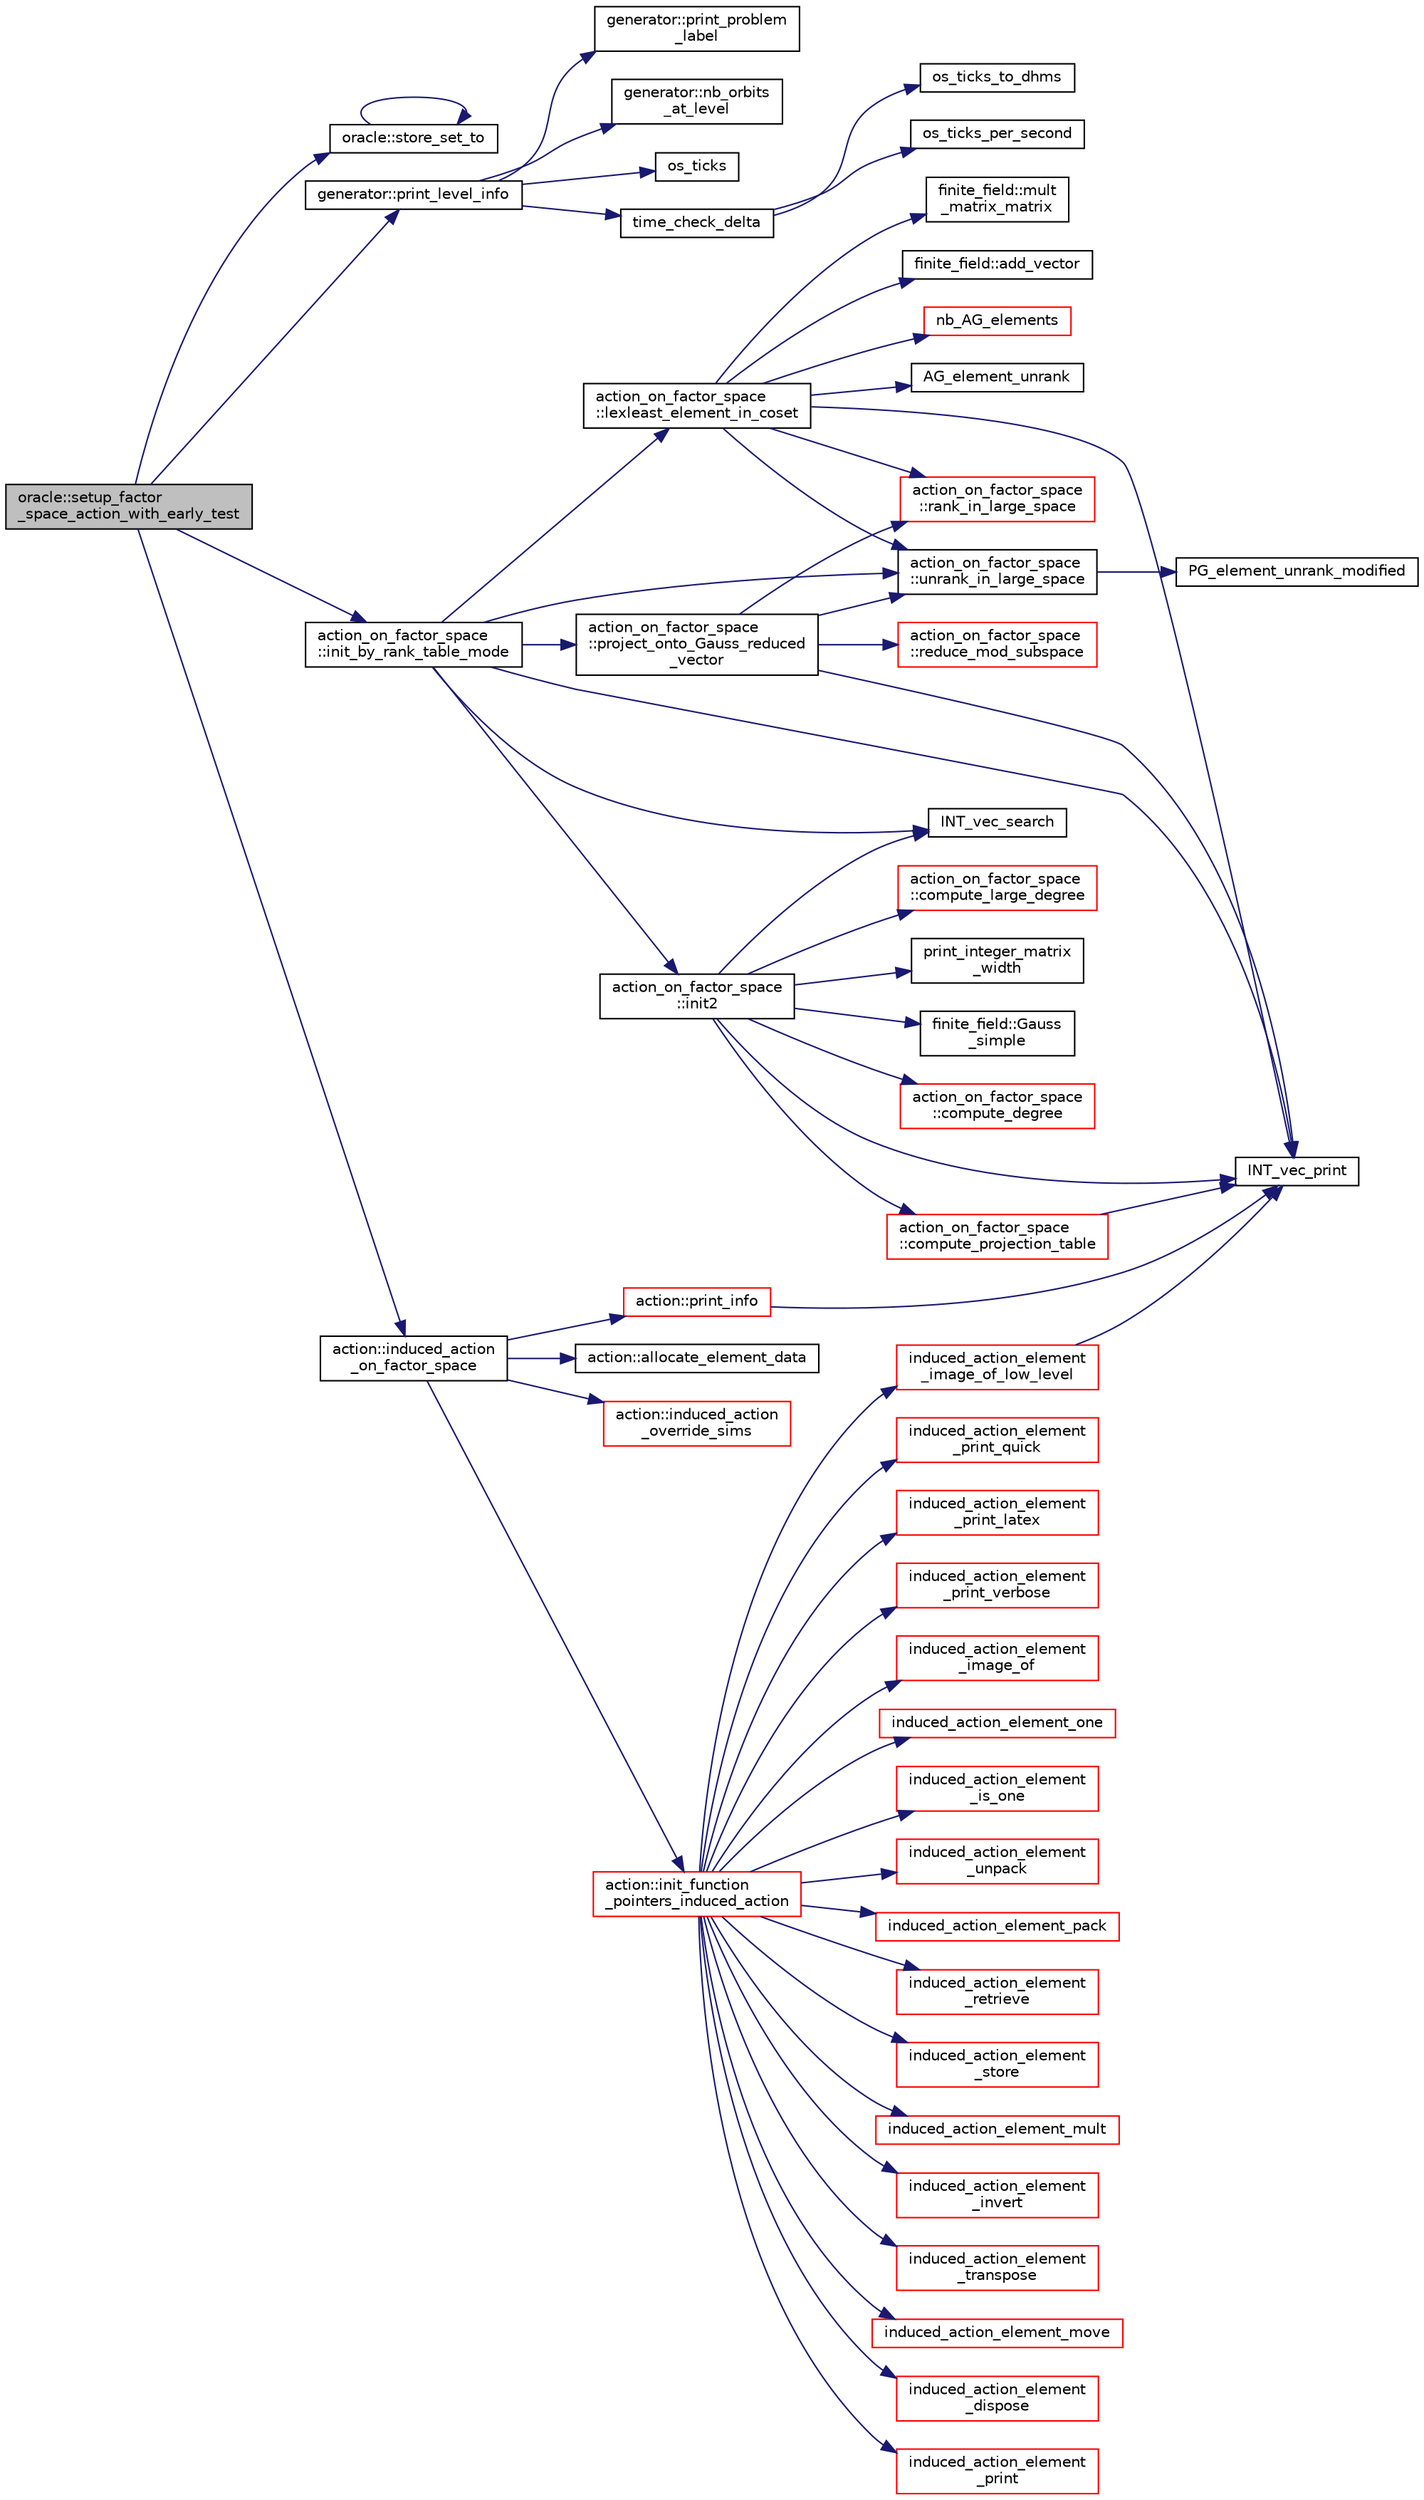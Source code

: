 digraph "oracle::setup_factor_space_action_with_early_test"
{
  edge [fontname="Helvetica",fontsize="10",labelfontname="Helvetica",labelfontsize="10"];
  node [fontname="Helvetica",fontsize="10",shape=record];
  rankdir="LR";
  Node8747 [label="oracle::setup_factor\l_space_action_with_early_test",height=0.2,width=0.4,color="black", fillcolor="grey75", style="filled", fontcolor="black"];
  Node8747 -> Node8748 [color="midnightblue",fontsize="10",style="solid",fontname="Helvetica"];
  Node8748 [label="oracle::store_set_to",height=0.2,width=0.4,color="black", fillcolor="white", style="filled",URL="$d7/da7/classoracle.html#a4489d03d342f31d1e64632ce4d0e700d"];
  Node8748 -> Node8748 [color="midnightblue",fontsize="10",style="solid",fontname="Helvetica"];
  Node8747 -> Node8749 [color="midnightblue",fontsize="10",style="solid",fontname="Helvetica"];
  Node8749 [label="generator::print_level_info",height=0.2,width=0.4,color="black", fillcolor="white", style="filled",URL="$d7/d73/classgenerator.html#aeef1b9fe6115b67be42d7cb3206fddd2"];
  Node8749 -> Node8750 [color="midnightblue",fontsize="10",style="solid",fontname="Helvetica"];
  Node8750 [label="os_ticks",height=0.2,width=0.4,color="black", fillcolor="white", style="filled",URL="$d5/db4/io__and__os_8h.html#a3da6d2b09e35d569adb7101dffcb5224"];
  Node8749 -> Node8751 [color="midnightblue",fontsize="10",style="solid",fontname="Helvetica"];
  Node8751 [label="time_check_delta",height=0.2,width=0.4,color="black", fillcolor="white", style="filled",URL="$d9/d60/discreta_8h.html#a89a8565e34c7dcbb97180cd6af7454a1"];
  Node8751 -> Node8752 [color="midnightblue",fontsize="10",style="solid",fontname="Helvetica"];
  Node8752 [label="os_ticks_per_second",height=0.2,width=0.4,color="black", fillcolor="white", style="filled",URL="$d5/db4/io__and__os_8h.html#a1b35e7a094dfde9db39ae352c9c17042"];
  Node8751 -> Node8753 [color="midnightblue",fontsize="10",style="solid",fontname="Helvetica"];
  Node8753 [label="os_ticks_to_dhms",height=0.2,width=0.4,color="black", fillcolor="white", style="filled",URL="$d5/db4/io__and__os_8h.html#a0d715587fd9b8ab4e2bc822a2be313ba"];
  Node8749 -> Node8754 [color="midnightblue",fontsize="10",style="solid",fontname="Helvetica"];
  Node8754 [label="generator::print_problem\l_label",height=0.2,width=0.4,color="black", fillcolor="white", style="filled",URL="$d7/d73/classgenerator.html#a06d3c064ba84ebe8db3537e6273f16c3"];
  Node8749 -> Node8755 [color="midnightblue",fontsize="10",style="solid",fontname="Helvetica"];
  Node8755 [label="generator::nb_orbits\l_at_level",height=0.2,width=0.4,color="black", fillcolor="white", style="filled",URL="$d7/d73/classgenerator.html#a020f3d8378448310d044a4a24fadf301"];
  Node8747 -> Node8756 [color="midnightblue",fontsize="10",style="solid",fontname="Helvetica"];
  Node8756 [label="action_on_factor_space\l::init_by_rank_table_mode",height=0.2,width=0.4,color="black", fillcolor="white", style="filled",URL="$d5/d25/classaction__on__factor__space.html#a646e085b55e8160d943415c0238b5906"];
  Node8756 -> Node8757 [color="midnightblue",fontsize="10",style="solid",fontname="Helvetica"];
  Node8757 [label="action_on_factor_space\l::unrank_in_large_space",height=0.2,width=0.4,color="black", fillcolor="white", style="filled",URL="$d5/d25/classaction__on__factor__space.html#af2b5fc47970e8914d5d51cad78f00c52"];
  Node8757 -> Node8758 [color="midnightblue",fontsize="10",style="solid",fontname="Helvetica"];
  Node8758 [label="PG_element_unrank_modified",height=0.2,width=0.4,color="black", fillcolor="white", style="filled",URL="$d4/d67/geometry_8h.html#a83ae9b605d496f6a90345303f6efae64"];
  Node8756 -> Node8759 [color="midnightblue",fontsize="10",style="solid",fontname="Helvetica"];
  Node8759 [label="action_on_factor_space\l::init2",height=0.2,width=0.4,color="black", fillcolor="white", style="filled",URL="$d5/d25/classaction__on__factor__space.html#a19f5ed00bc68f67dd5bd331ff958df16"];
  Node8759 -> Node8760 [color="midnightblue",fontsize="10",style="solid",fontname="Helvetica"];
  Node8760 [label="print_integer_matrix\l_width",height=0.2,width=0.4,color="black", fillcolor="white", style="filled",URL="$d5/db4/io__and__os_8h.html#aa78f3e73fc2179251bd15adbcc31573f"];
  Node8759 -> Node8761 [color="midnightblue",fontsize="10",style="solid",fontname="Helvetica"];
  Node8761 [label="finite_field::Gauss\l_simple",height=0.2,width=0.4,color="black", fillcolor="white", style="filled",URL="$df/d5a/classfinite__field.html#aba4950590e24a1ce323f292cf47b3307"];
  Node8759 -> Node8762 [color="midnightblue",fontsize="10",style="solid",fontname="Helvetica"];
  Node8762 [label="INT_vec_search",height=0.2,width=0.4,color="black", fillcolor="white", style="filled",URL="$d5/de2/foundations_2data__structures_2data__structures_8h.html#ad103ef2316a1f671bdb68fd9cd9ba945"];
  Node8759 -> Node8763 [color="midnightblue",fontsize="10",style="solid",fontname="Helvetica"];
  Node8763 [label="INT_vec_print",height=0.2,width=0.4,color="black", fillcolor="white", style="filled",URL="$df/dbf/sajeeb_8_c.html#a79a5901af0b47dd0d694109543c027fe"];
  Node8759 -> Node8764 [color="midnightblue",fontsize="10",style="solid",fontname="Helvetica"];
  Node8764 [label="action_on_factor_space\l::compute_degree",height=0.2,width=0.4,color="red", fillcolor="white", style="filled",URL="$d5/d25/classaction__on__factor__space.html#a0ef6cf15b780cd56abe1bf023ab223b3"];
  Node8759 -> Node8766 [color="midnightblue",fontsize="10",style="solid",fontname="Helvetica"];
  Node8766 [label="action_on_factor_space\l::compute_large_degree",height=0.2,width=0.4,color="red", fillcolor="white", style="filled",URL="$d5/d25/classaction__on__factor__space.html#a42929ec781447a75d6f29b81aa57ae38"];
  Node8759 -> Node8767 [color="midnightblue",fontsize="10",style="solid",fontname="Helvetica"];
  Node8767 [label="action_on_factor_space\l::compute_projection_table",height=0.2,width=0.4,color="red", fillcolor="white", style="filled",URL="$d5/d25/classaction__on__factor__space.html#a7e4989900931e8841ef2b98da8f908eb"];
  Node8767 -> Node8763 [color="midnightblue",fontsize="10",style="solid",fontname="Helvetica"];
  Node8756 -> Node8795 [color="midnightblue",fontsize="10",style="solid",fontname="Helvetica"];
  Node8795 [label="action_on_factor_space\l::project_onto_Gauss_reduced\l_vector",height=0.2,width=0.4,color="black", fillcolor="white", style="filled",URL="$d5/d25/classaction__on__factor__space.html#a5fb75ffaf4e5143735b9ff8938589691"];
  Node8795 -> Node8757 [color="midnightblue",fontsize="10",style="solid",fontname="Helvetica"];
  Node8795 -> Node8763 [color="midnightblue",fontsize="10",style="solid",fontname="Helvetica"];
  Node8795 -> Node8769 [color="midnightblue",fontsize="10",style="solid",fontname="Helvetica"];
  Node8769 [label="action_on_factor_space\l::reduce_mod_subspace",height=0.2,width=0.4,color="red", fillcolor="white", style="filled",URL="$d5/d25/classaction__on__factor__space.html#a28aacf2959bc402b418f7749c23c5d6a"];
  Node8795 -> Node8788 [color="midnightblue",fontsize="10",style="solid",fontname="Helvetica"];
  Node8788 [label="action_on_factor_space\l::rank_in_large_space",height=0.2,width=0.4,color="red", fillcolor="white", style="filled",URL="$d5/d25/classaction__on__factor__space.html#aef04c8544847da7084f73981b9fde4fe"];
  Node8756 -> Node8762 [color="midnightblue",fontsize="10",style="solid",fontname="Helvetica"];
  Node8756 -> Node8763 [color="midnightblue",fontsize="10",style="solid",fontname="Helvetica"];
  Node8756 -> Node8790 [color="midnightblue",fontsize="10",style="solid",fontname="Helvetica"];
  Node8790 [label="action_on_factor_space\l::lexleast_element_in_coset",height=0.2,width=0.4,color="black", fillcolor="white", style="filled",URL="$d5/d25/classaction__on__factor__space.html#a33e754f3a9ccf760c12a3d3f40d66140"];
  Node8790 -> Node8757 [color="midnightblue",fontsize="10",style="solid",fontname="Helvetica"];
  Node8790 -> Node8763 [color="midnightblue",fontsize="10",style="solid",fontname="Helvetica"];
  Node8790 -> Node8791 [color="midnightblue",fontsize="10",style="solid",fontname="Helvetica"];
  Node8791 [label="nb_AG_elements",height=0.2,width=0.4,color="red", fillcolor="white", style="filled",URL="$d4/d67/geometry_8h.html#ab9de2574dd403dd453a0d35107f684f5"];
  Node8790 -> Node8777 [color="midnightblue",fontsize="10",style="solid",fontname="Helvetica"];
  Node8777 [label="AG_element_unrank",height=0.2,width=0.4,color="black", fillcolor="white", style="filled",URL="$d4/d67/geometry_8h.html#a4a33b86c87b2879b97cfa1327abe2885"];
  Node8790 -> Node8793 [color="midnightblue",fontsize="10",style="solid",fontname="Helvetica"];
  Node8793 [label="finite_field::mult\l_matrix_matrix",height=0.2,width=0.4,color="black", fillcolor="white", style="filled",URL="$df/d5a/classfinite__field.html#a5e28706b815838d0ec34de1fa74bc3c4"];
  Node8790 -> Node8794 [color="midnightblue",fontsize="10",style="solid",fontname="Helvetica"];
  Node8794 [label="finite_field::add_vector",height=0.2,width=0.4,color="black", fillcolor="white", style="filled",URL="$df/d5a/classfinite__field.html#a23252c462d48cc21895de6fcc0cbb59f"];
  Node8790 -> Node8788 [color="midnightblue",fontsize="10",style="solid",fontname="Helvetica"];
  Node8747 -> Node8796 [color="midnightblue",fontsize="10",style="solid",fontname="Helvetica"];
  Node8796 [label="action::induced_action\l_on_factor_space",height=0.2,width=0.4,color="black", fillcolor="white", style="filled",URL="$d2/d86/classaction.html#af501ff2aa74fb6049bee5c01cd8b909b"];
  Node8796 -> Node8797 [color="midnightblue",fontsize="10",style="solid",fontname="Helvetica"];
  Node8797 [label="action::init_function\l_pointers_induced_action",height=0.2,width=0.4,color="red", fillcolor="white", style="filled",URL="$d2/d86/classaction.html#a3b9287d084b24f7a3b9532a7589c58de"];
  Node8797 -> Node8798 [color="midnightblue",fontsize="10",style="solid",fontname="Helvetica"];
  Node8798 [label="induced_action_element\l_image_of",height=0.2,width=0.4,color="red", fillcolor="white", style="filled",URL="$dc/dd4/group__actions_8h.html#a821850d6c3988dd122de0489cd36f0f0"];
  Node8797 -> Node9174 [color="midnightblue",fontsize="10",style="solid",fontname="Helvetica"];
  Node9174 [label="induced_action_element\l_image_of_low_level",height=0.2,width=0.4,color="red", fillcolor="white", style="filled",URL="$dc/dd4/group__actions_8h.html#aa4bc5f68829829d9a41223c260c658c5"];
  Node9174 -> Node8763 [color="midnightblue",fontsize="10",style="solid",fontname="Helvetica"];
  Node8797 -> Node9176 [color="midnightblue",fontsize="10",style="solid",fontname="Helvetica"];
  Node9176 [label="induced_action_element_one",height=0.2,width=0.4,color="red", fillcolor="white", style="filled",URL="$dc/dd4/group__actions_8h.html#a11ad8abff8304e30e16403a1975a8aab"];
  Node8797 -> Node9178 [color="midnightblue",fontsize="10",style="solid",fontname="Helvetica"];
  Node9178 [label="induced_action_element\l_is_one",height=0.2,width=0.4,color="red", fillcolor="white", style="filled",URL="$dc/dd4/group__actions_8h.html#aadb6a2b56e25c82dd455de09bb4bda82"];
  Node8797 -> Node9182 [color="midnightblue",fontsize="10",style="solid",fontname="Helvetica"];
  Node9182 [label="induced_action_element\l_unpack",height=0.2,width=0.4,color="red", fillcolor="white", style="filled",URL="$dc/dd4/group__actions_8h.html#a99c6ddc3d11eeccddf87ca23badd1890"];
  Node8797 -> Node9185 [color="midnightblue",fontsize="10",style="solid",fontname="Helvetica"];
  Node9185 [label="induced_action_element_pack",height=0.2,width=0.4,color="red", fillcolor="white", style="filled",URL="$dc/dd4/group__actions_8h.html#aa80cbe650affcff950137367a431715f"];
  Node8797 -> Node9188 [color="midnightblue",fontsize="10",style="solid",fontname="Helvetica"];
  Node9188 [label="induced_action_element\l_retrieve",height=0.2,width=0.4,color="red", fillcolor="white", style="filled",URL="$dc/dd4/group__actions_8h.html#a9e51f4ab67af75d0a12a3eb7f211a5b4"];
  Node8797 -> Node9194 [color="midnightblue",fontsize="10",style="solid",fontname="Helvetica"];
  Node9194 [label="induced_action_element\l_store",height=0.2,width=0.4,color="red", fillcolor="white", style="filled",URL="$dc/dd4/group__actions_8h.html#a23d42fb239ba7e886b1fb9fc96f1a3be"];
  Node8797 -> Node9201 [color="midnightblue",fontsize="10",style="solid",fontname="Helvetica"];
  Node9201 [label="induced_action_element_mult",height=0.2,width=0.4,color="red", fillcolor="white", style="filled",URL="$dc/dd4/group__actions_8h.html#a7b00701d128922145960b4c15307113c"];
  Node8797 -> Node9203 [color="midnightblue",fontsize="10",style="solid",fontname="Helvetica"];
  Node9203 [label="induced_action_element\l_invert",height=0.2,width=0.4,color="red", fillcolor="white", style="filled",URL="$dc/dd4/group__actions_8h.html#a9b7e3c76b30897cb2b62a974e063ce12"];
  Node8797 -> Node9205 [color="midnightblue",fontsize="10",style="solid",fontname="Helvetica"];
  Node9205 [label="induced_action_element\l_transpose",height=0.2,width=0.4,color="red", fillcolor="white", style="filled",URL="$dc/dd4/group__actions_8h.html#ad1379970ade84fe3a44f26f5ec500db4"];
  Node8797 -> Node9208 [color="midnightblue",fontsize="10",style="solid",fontname="Helvetica"];
  Node9208 [label="induced_action_element_move",height=0.2,width=0.4,color="red", fillcolor="white", style="filled",URL="$dc/dd4/group__actions_8h.html#a7b319593ee737d9c1ab5bc6223377541"];
  Node8797 -> Node9210 [color="midnightblue",fontsize="10",style="solid",fontname="Helvetica"];
  Node9210 [label="induced_action_element\l_dispose",height=0.2,width=0.4,color="red", fillcolor="white", style="filled",URL="$dc/dd4/group__actions_8h.html#a5bf4e1daf5b0e799af9e065ab8046f99"];
  Node8797 -> Node9212 [color="midnightblue",fontsize="10",style="solid",fontname="Helvetica"];
  Node9212 [label="induced_action_element\l_print",height=0.2,width=0.4,color="red", fillcolor="white", style="filled",URL="$dc/dd4/group__actions_8h.html#a670952bd230bf34b82f276deab684d23"];
  Node8797 -> Node9216 [color="midnightblue",fontsize="10",style="solid",fontname="Helvetica"];
  Node9216 [label="induced_action_element\l_print_quick",height=0.2,width=0.4,color="red", fillcolor="white", style="filled",URL="$dc/dd4/group__actions_8h.html#a91760d711eca781aa4dbee22a5fc0168"];
  Node8797 -> Node9217 [color="midnightblue",fontsize="10",style="solid",fontname="Helvetica"];
  Node9217 [label="induced_action_element\l_print_latex",height=0.2,width=0.4,color="red", fillcolor="white", style="filled",URL="$dc/dd4/group__actions_8h.html#a962508fbbbac127426c42fe5d0f147ab"];
  Node8797 -> Node9220 [color="midnightblue",fontsize="10",style="solid",fontname="Helvetica"];
  Node9220 [label="induced_action_element\l_print_verbose",height=0.2,width=0.4,color="red", fillcolor="white", style="filled",URL="$dc/dd4/group__actions_8h.html#a647a452eeefdaed4834375175fec37fc"];
  Node8796 -> Node9230 [color="midnightblue",fontsize="10",style="solid",fontname="Helvetica"];
  Node9230 [label="action::allocate_element_data",height=0.2,width=0.4,color="black", fillcolor="white", style="filled",URL="$d2/d86/classaction.html#adc5f98db8315bfd17fcd2fbb437d8f60"];
  Node8796 -> Node9231 [color="midnightblue",fontsize="10",style="solid",fontname="Helvetica"];
  Node9231 [label="action::induced_action\l_override_sims",height=0.2,width=0.4,color="red", fillcolor="white", style="filled",URL="$d2/d86/classaction.html#ac8cc7d4543f6ef75a04777bd82ca244b"];
  Node8796 -> Node9233 [color="midnightblue",fontsize="10",style="solid",fontname="Helvetica"];
  Node9233 [label="action::print_info",height=0.2,width=0.4,color="red", fillcolor="white", style="filled",URL="$d2/d86/classaction.html#a6f89e493e5c5a32e5c3b8963d438ce86"];
  Node9233 -> Node8763 [color="midnightblue",fontsize="10",style="solid",fontname="Helvetica"];
}
